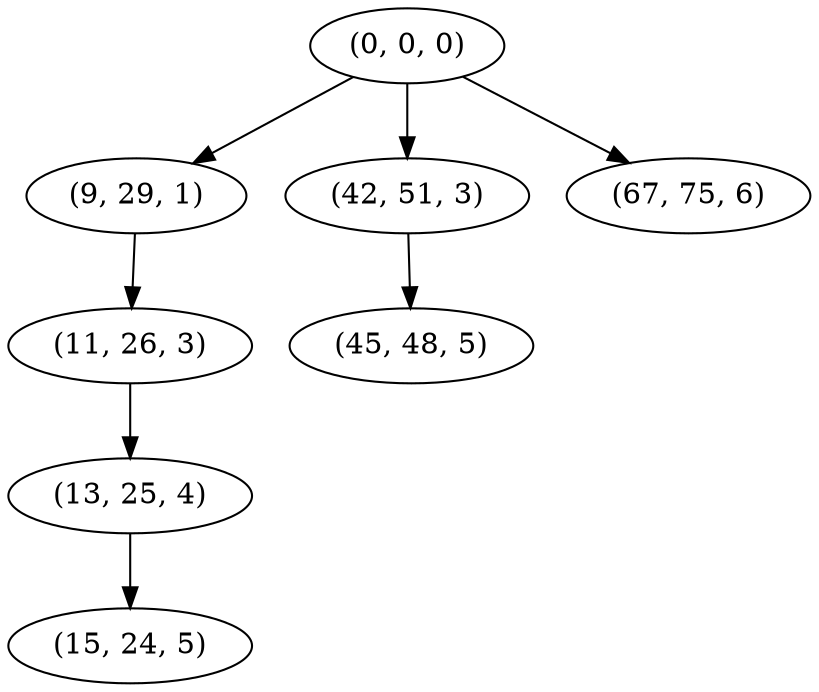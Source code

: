 digraph tree {
    "(0, 0, 0)";
    "(9, 29, 1)";
    "(11, 26, 3)";
    "(13, 25, 4)";
    "(15, 24, 5)";
    "(42, 51, 3)";
    "(45, 48, 5)";
    "(67, 75, 6)";
    "(0, 0, 0)" -> "(9, 29, 1)";
    "(0, 0, 0)" -> "(42, 51, 3)";
    "(0, 0, 0)" -> "(67, 75, 6)";
    "(9, 29, 1)" -> "(11, 26, 3)";
    "(11, 26, 3)" -> "(13, 25, 4)";
    "(13, 25, 4)" -> "(15, 24, 5)";
    "(42, 51, 3)" -> "(45, 48, 5)";
}
